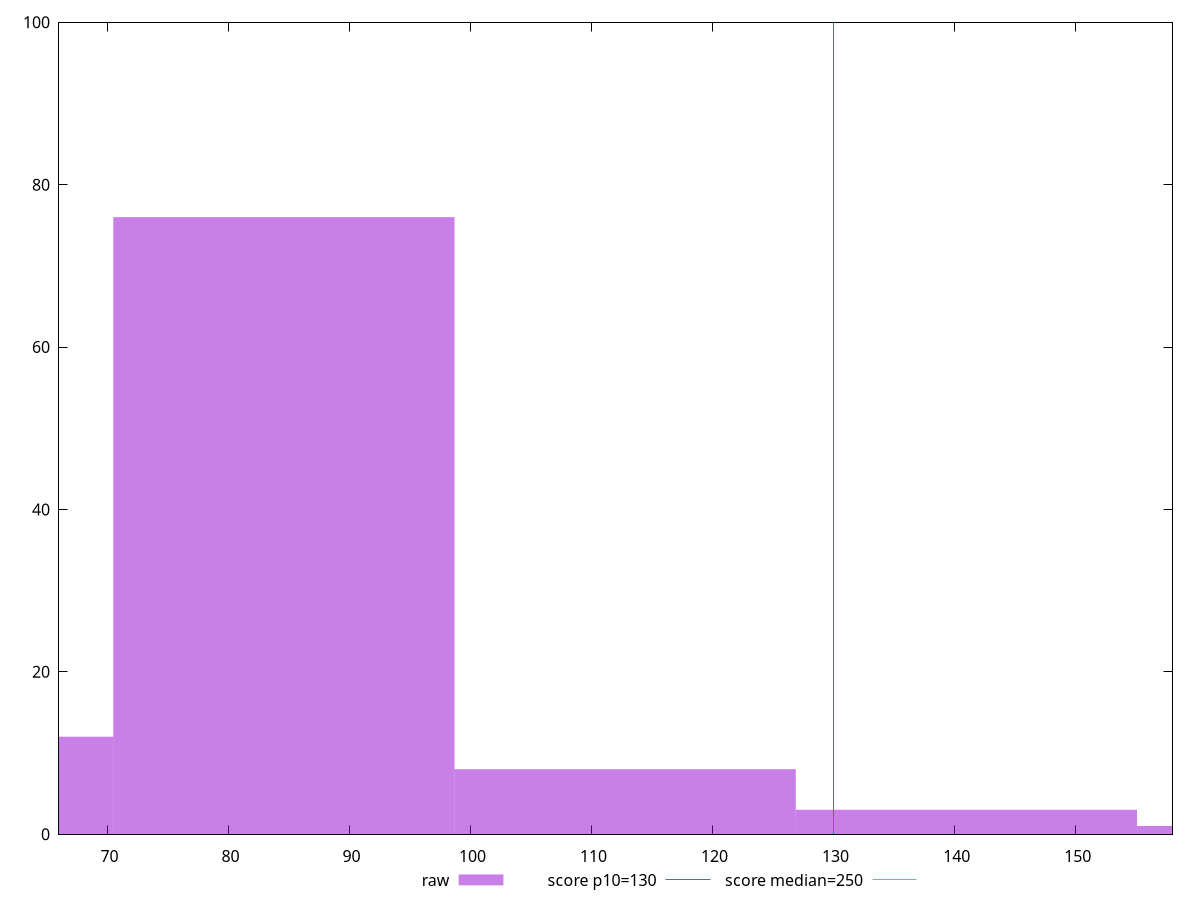 reset

$raw <<EOF
84.58210533906717 76
56.38807022604478 12
112.77614045208956 8
140.97017556511196 3
169.16421067813434 1
EOF

set key outside below
set boxwidth 28.19403511302239
set xrange [66:158]
set yrange [0:100]
set trange [0:100]
set style fill transparent solid 0.5 noborder

set parametric
set terminal svg size 640, 490 enhanced background rgb 'white'
set output "report_00019_2021-02-10T18-14-37.922Z//max-potential-fid/samples/pages+cached+noadtech+nomedia/raw/histogram.svg"

plot $raw title "raw" with boxes, \
     130,t title "score p10=130", \
     250,t title "score median=250"

reset

